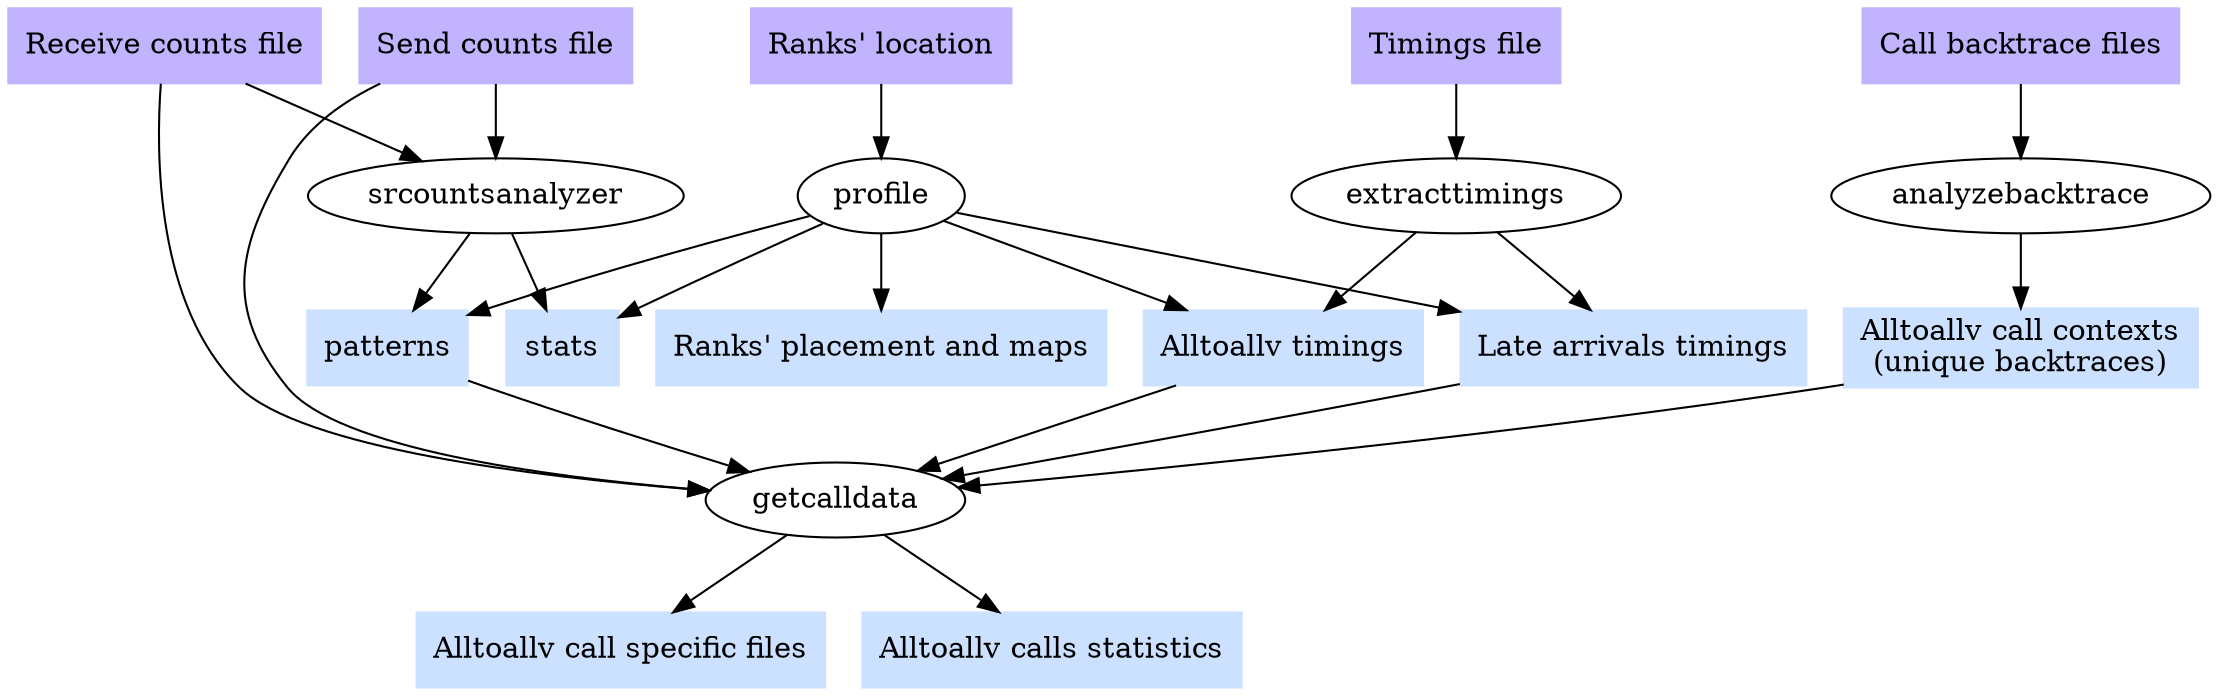 digraph G {
    backtraces_orig [label="Call backtrace files", shape=box, style=filled,color=".7 .3 1.0"];
    send_counts_orig [label="Send counts file", shape=box, style=filled,color=".7 .3 1.0"];
    recv_counts_orig [label="Receive counts file", shape=box, style=filled,color=".7 .3 1.0"];
    timings_orig [label="Timings file", shape=box, style=filled,color=".7 .3 1.0"];
    location_orig [label="Ranks' location", shape=box, style=filled,color=".7 .3 1.0"];
    backtraces_orig -> analyzebacktrace;
    alltoallv_call_contexts [label="Alltoallv call contexts\n(unique backtraces)", shape=box, style=filled,color=".6 .2 1.0"];
    rank_placement [label="Ranks' placement and maps", shape=box, style=filled,color=".6 .2 1.0"];
    analyzebacktrace -> alltoallv_call_contexts;
    send_counts_orig -> srcountsanalyzer;
    recv_counts_orig -> srcountsanalyzer;
    location_orig -> profile;
    patterns [shape=box, style=filled,color=".6 .2 1.0"];
    stats [shape=box, style=filled,color=".6 .2 1.0"];
    srcountsanalyzer -> patterns;
    srcountsanalyzer -> stats;
    profile -> patterns;
    profile -> stats;
    profile -> rank_placement;
    profile -> alltoallv_timings;
    profile -> late_arrivals_timings;
    timings_orig -> extracttimings;
    alltoallv_timings [label="Alltoallv timings", shape=box, style=filled,color=".6 .2 1.0"];
    late_arrivals_timings [label="Late arrivals timings", shape=box, style=filled,color=".6 .2 1.0"];
    extracttimings -> alltoallv_timings;
    extracttimings -> late_arrivals_timings;
    getcalls [label="getcalldata"]
    send_counts_orig -> getcalls;
    recv_counts_orig -> getcalls;
    patterns -> getcalls;
    alltoallv_timings -> getcalls;
    late_arrivals_timings -> getcalls;
    alltoallv_call_contexts -> getcalls;
    call_specific_files [label="Alltoallv call specific files", shape=box, style=filled,color=".6 .2 1.0"];
    calls_summary [label="Alltoallv calls statistics", shape=box, style=filled,color=".6 .2 1.0"];
    getcalls -> call_specific_files;
    getcalls -> calls_summary;
}